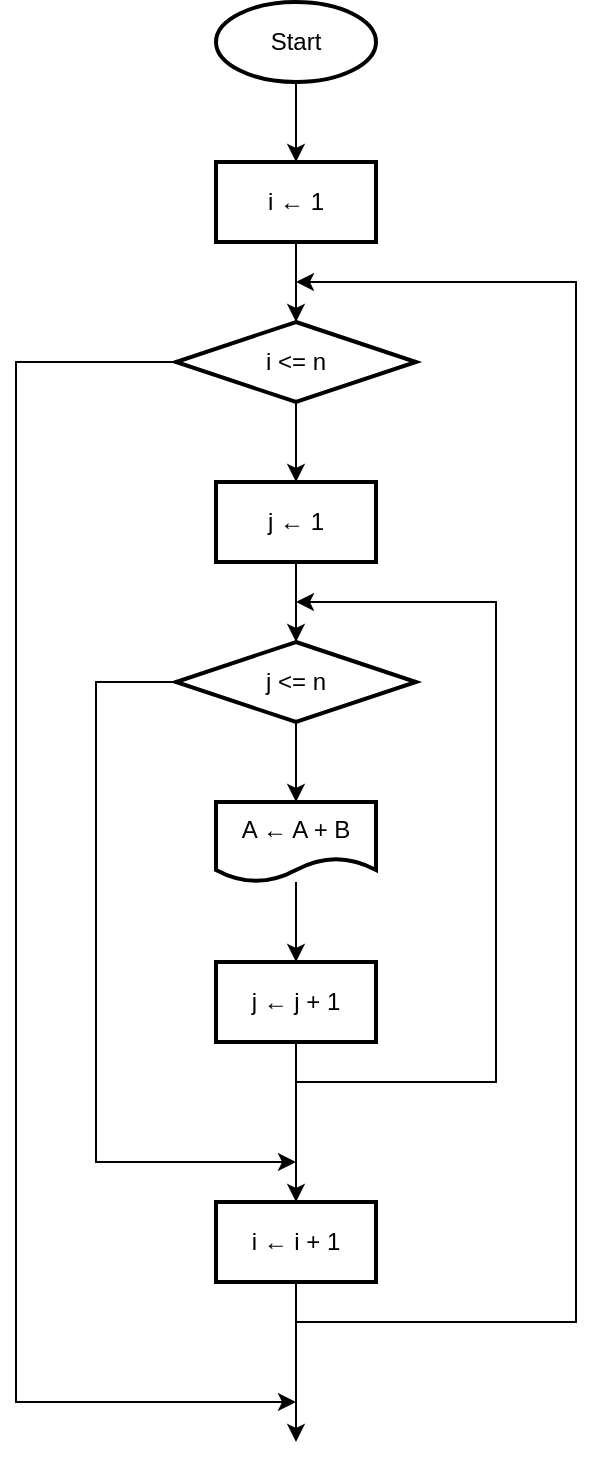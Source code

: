 <mxfile version="15.2.7" type="github">
  <diagram id="C5RBs43oDa-KdzZeNtuy" name="Page-1">
    <mxGraphModel dx="1359" dy="2003" grid="1" gridSize="10" guides="1" tooltips="1" connect="1" arrows="1" fold="1" page="1" pageScale="1" pageWidth="827" pageHeight="1169" math="0" shadow="0">
      <root>
        <mxCell id="WIyWlLk6GJQsqaUBKTNV-0" />
        <mxCell id="WIyWlLk6GJQsqaUBKTNV-1" parent="WIyWlLk6GJQsqaUBKTNV-0" />
        <mxCell id="4WtW2k10PVgjW2K0jPS6-10" value="" style="edgeStyle=orthogonalEdgeStyle;rounded=0;orthogonalLoop=1;jettySize=auto;html=1;" edge="1" parent="WIyWlLk6GJQsqaUBKTNV-1" source="4WtW2k10PVgjW2K0jPS6-7" target="4WtW2k10PVgjW2K0jPS6-9">
          <mxGeometry relative="1" as="geometry" />
        </mxCell>
        <mxCell id="4WtW2k10PVgjW2K0jPS6-7" value="i ← 1" style="whiteSpace=wrap;html=1;strokeWidth=2;" vertex="1" parent="WIyWlLk6GJQsqaUBKTNV-1">
          <mxGeometry x="340" y="80" width="80" height="40" as="geometry" />
        </mxCell>
        <mxCell id="4WtW2k10PVgjW2K0jPS6-12" value="" style="edgeStyle=orthogonalEdgeStyle;rounded=0;orthogonalLoop=1;jettySize=auto;html=1;" edge="1" parent="WIyWlLk6GJQsqaUBKTNV-1" source="4WtW2k10PVgjW2K0jPS6-9" target="4WtW2k10PVgjW2K0jPS6-11">
          <mxGeometry relative="1" as="geometry" />
        </mxCell>
        <mxCell id="4WtW2k10PVgjW2K0jPS6-9" value="i &amp;lt;= n" style="rhombus;whiteSpace=wrap;html=1;strokeWidth=2;" vertex="1" parent="WIyWlLk6GJQsqaUBKTNV-1">
          <mxGeometry x="320" y="160" width="120" height="40" as="geometry" />
        </mxCell>
        <mxCell id="4WtW2k10PVgjW2K0jPS6-14" value="" style="edgeStyle=orthogonalEdgeStyle;rounded=0;orthogonalLoop=1;jettySize=auto;html=1;" edge="1" parent="WIyWlLk6GJQsqaUBKTNV-1" source="4WtW2k10PVgjW2K0jPS6-11" target="4WtW2k10PVgjW2K0jPS6-13">
          <mxGeometry relative="1" as="geometry" />
        </mxCell>
        <mxCell id="4WtW2k10PVgjW2K0jPS6-11" value="&lt;span&gt;j ← 1&lt;/span&gt;" style="whiteSpace=wrap;html=1;strokeWidth=2;" vertex="1" parent="WIyWlLk6GJQsqaUBKTNV-1">
          <mxGeometry x="340" y="240" width="80" height="40" as="geometry" />
        </mxCell>
        <mxCell id="4WtW2k10PVgjW2K0jPS6-18" value="" style="edgeStyle=orthogonalEdgeStyle;rounded=0;orthogonalLoop=1;jettySize=auto;html=1;" edge="1" parent="WIyWlLk6GJQsqaUBKTNV-1" source="4WtW2k10PVgjW2K0jPS6-13" target="4WtW2k10PVgjW2K0jPS6-17">
          <mxGeometry relative="1" as="geometry" />
        </mxCell>
        <mxCell id="4WtW2k10PVgjW2K0jPS6-36" style="edgeStyle=orthogonalEdgeStyle;rounded=0;orthogonalLoop=1;jettySize=auto;html=1;" edge="1" parent="WIyWlLk6GJQsqaUBKTNV-1" source="4WtW2k10PVgjW2K0jPS6-13">
          <mxGeometry relative="1" as="geometry">
            <mxPoint x="380" y="580" as="targetPoint" />
            <Array as="points">
              <mxPoint x="280" y="340" />
              <mxPoint x="280" y="580" />
            </Array>
          </mxGeometry>
        </mxCell>
        <mxCell id="4WtW2k10PVgjW2K0jPS6-13" value="j &amp;lt;= n" style="rhombus;whiteSpace=wrap;html=1;strokeWidth=2;" vertex="1" parent="WIyWlLk6GJQsqaUBKTNV-1">
          <mxGeometry x="320" y="320" width="120" height="40" as="geometry" />
        </mxCell>
        <mxCell id="4WtW2k10PVgjW2K0jPS6-20" value="" style="edgeStyle=orthogonalEdgeStyle;rounded=0;orthogonalLoop=1;jettySize=auto;html=1;" edge="1" parent="WIyWlLk6GJQsqaUBKTNV-1" source="4WtW2k10PVgjW2K0jPS6-17" target="4WtW2k10PVgjW2K0jPS6-19">
          <mxGeometry relative="1" as="geometry" />
        </mxCell>
        <mxCell id="4WtW2k10PVgjW2K0jPS6-17" value="A ← A + B" style="shape=document;whiteSpace=wrap;html=1;boundedLbl=1;strokeWidth=2;" vertex="1" parent="WIyWlLk6GJQsqaUBKTNV-1">
          <mxGeometry x="340" y="400" width="80" height="40" as="geometry" />
        </mxCell>
        <mxCell id="4WtW2k10PVgjW2K0jPS6-35" style="edgeStyle=orthogonalEdgeStyle;rounded=0;orthogonalLoop=1;jettySize=auto;html=1;" edge="1" parent="WIyWlLk6GJQsqaUBKTNV-1" source="4WtW2k10PVgjW2K0jPS6-19">
          <mxGeometry relative="1" as="geometry">
            <mxPoint x="380" y="300" as="targetPoint" />
            <Array as="points">
              <mxPoint x="380" y="540" />
              <mxPoint x="480" y="540" />
              <mxPoint x="480" y="300" />
            </Array>
          </mxGeometry>
        </mxCell>
        <mxCell id="4WtW2k10PVgjW2K0jPS6-41" value="" style="edgeStyle=orthogonalEdgeStyle;rounded=0;orthogonalLoop=1;jettySize=auto;html=1;" edge="1" parent="WIyWlLk6GJQsqaUBKTNV-1" source="4WtW2k10PVgjW2K0jPS6-19" target="4WtW2k10PVgjW2K0jPS6-40">
          <mxGeometry relative="1" as="geometry" />
        </mxCell>
        <mxCell id="4WtW2k10PVgjW2K0jPS6-19" value="j ← j + 1" style="whiteSpace=wrap;html=1;strokeWidth=2;" vertex="1" parent="WIyWlLk6GJQsqaUBKTNV-1">
          <mxGeometry x="340" y="480" width="80" height="40" as="geometry" />
        </mxCell>
        <mxCell id="4WtW2k10PVgjW2K0jPS6-28" value="" style="edgeStyle=orthogonalEdgeStyle;rounded=0;orthogonalLoop=1;jettySize=auto;html=1;" edge="1" parent="WIyWlLk6GJQsqaUBKTNV-1" source="4WtW2k10PVgjW2K0jPS6-26" target="4WtW2k10PVgjW2K0jPS6-7">
          <mxGeometry relative="1" as="geometry" />
        </mxCell>
        <mxCell id="4WtW2k10PVgjW2K0jPS6-26" value="Start" style="ellipse;whiteSpace=wrap;html=1;strokeWidth=2;" vertex="1" parent="WIyWlLk6GJQsqaUBKTNV-1">
          <mxGeometry x="340" width="80" height="40" as="geometry" />
        </mxCell>
        <mxCell id="4WtW2k10PVgjW2K0jPS6-42" style="edgeStyle=orthogonalEdgeStyle;rounded=0;orthogonalLoop=1;jettySize=auto;html=1;exitX=0.5;exitY=1;exitDx=0;exitDy=0;" edge="1" parent="WIyWlLk6GJQsqaUBKTNV-1" source="4WtW2k10PVgjW2K0jPS6-40">
          <mxGeometry relative="1" as="geometry">
            <mxPoint x="380" y="720" as="targetPoint" />
          </mxGeometry>
        </mxCell>
        <mxCell id="4WtW2k10PVgjW2K0jPS6-43" style="edgeStyle=orthogonalEdgeStyle;rounded=0;orthogonalLoop=1;jettySize=auto;html=1;" edge="1" parent="WIyWlLk6GJQsqaUBKTNV-1">
          <mxGeometry relative="1" as="geometry">
            <mxPoint x="380" y="140" as="targetPoint" />
            <mxPoint x="380" y="660" as="sourcePoint" />
            <Array as="points">
              <mxPoint x="520" y="660" />
              <mxPoint x="520" y="140" />
            </Array>
          </mxGeometry>
        </mxCell>
        <mxCell id="4WtW2k10PVgjW2K0jPS6-44" style="edgeStyle=orthogonalEdgeStyle;rounded=0;orthogonalLoop=1;jettySize=auto;html=1;" edge="1" parent="WIyWlLk6GJQsqaUBKTNV-1">
          <mxGeometry relative="1" as="geometry">
            <mxPoint x="380" y="700" as="targetPoint" />
            <mxPoint x="320" y="180" as="sourcePoint" />
            <Array as="points">
              <mxPoint x="240" y="180" />
              <mxPoint x="240" y="700" />
            </Array>
          </mxGeometry>
        </mxCell>
        <mxCell id="4WtW2k10PVgjW2K0jPS6-40" value="i&amp;nbsp;&lt;span style=&quot;color: rgba(0 , 0 , 0 , 0) ; font-family: monospace ; font-size: 0px&quot;&gt;%3CmxGraphModel%3E%3Croot%3E%3CmxCell%20id%3D%220%22%2F%3E%3CmxCell%20id%3D%221%22%20parent%3D%220%22%2F%3E%3CmxCell%20id%3D%222%22%20style%3D%22edgeStyle%3DorthogonalEdgeStyle%3Brounded%3D0%3BorthogonalLoop%3D1%3BjettySize%3Dauto%3Bhtml%3D1%3B%22%20edge%3D%221%22%20parent%3D%221%22%3E%3CmxGeometry%20relative%3D%221%22%20as%3D%22geometry%22%3E%3CmxPoint%20x%3D%22380%22%20y%3D%22600%22%20as%3D%22targetPoint%22%2F%3E%3CmxPoint%20x%3D%22380%22%20y%3D%22520%22%20as%3D%22sourcePoint%22%2F%3E%3C%2FmxGeometry%3E%3C%2FmxCell%3E%3C%2Froot%3E%3C%2FmxGraphModel%3E&lt;/span&gt;← i + 1" style="whiteSpace=wrap;html=1;strokeWidth=2;" vertex="1" parent="WIyWlLk6GJQsqaUBKTNV-1">
          <mxGeometry x="340" y="600" width="80" height="40" as="geometry" />
        </mxCell>
      </root>
    </mxGraphModel>
  </diagram>
</mxfile>

